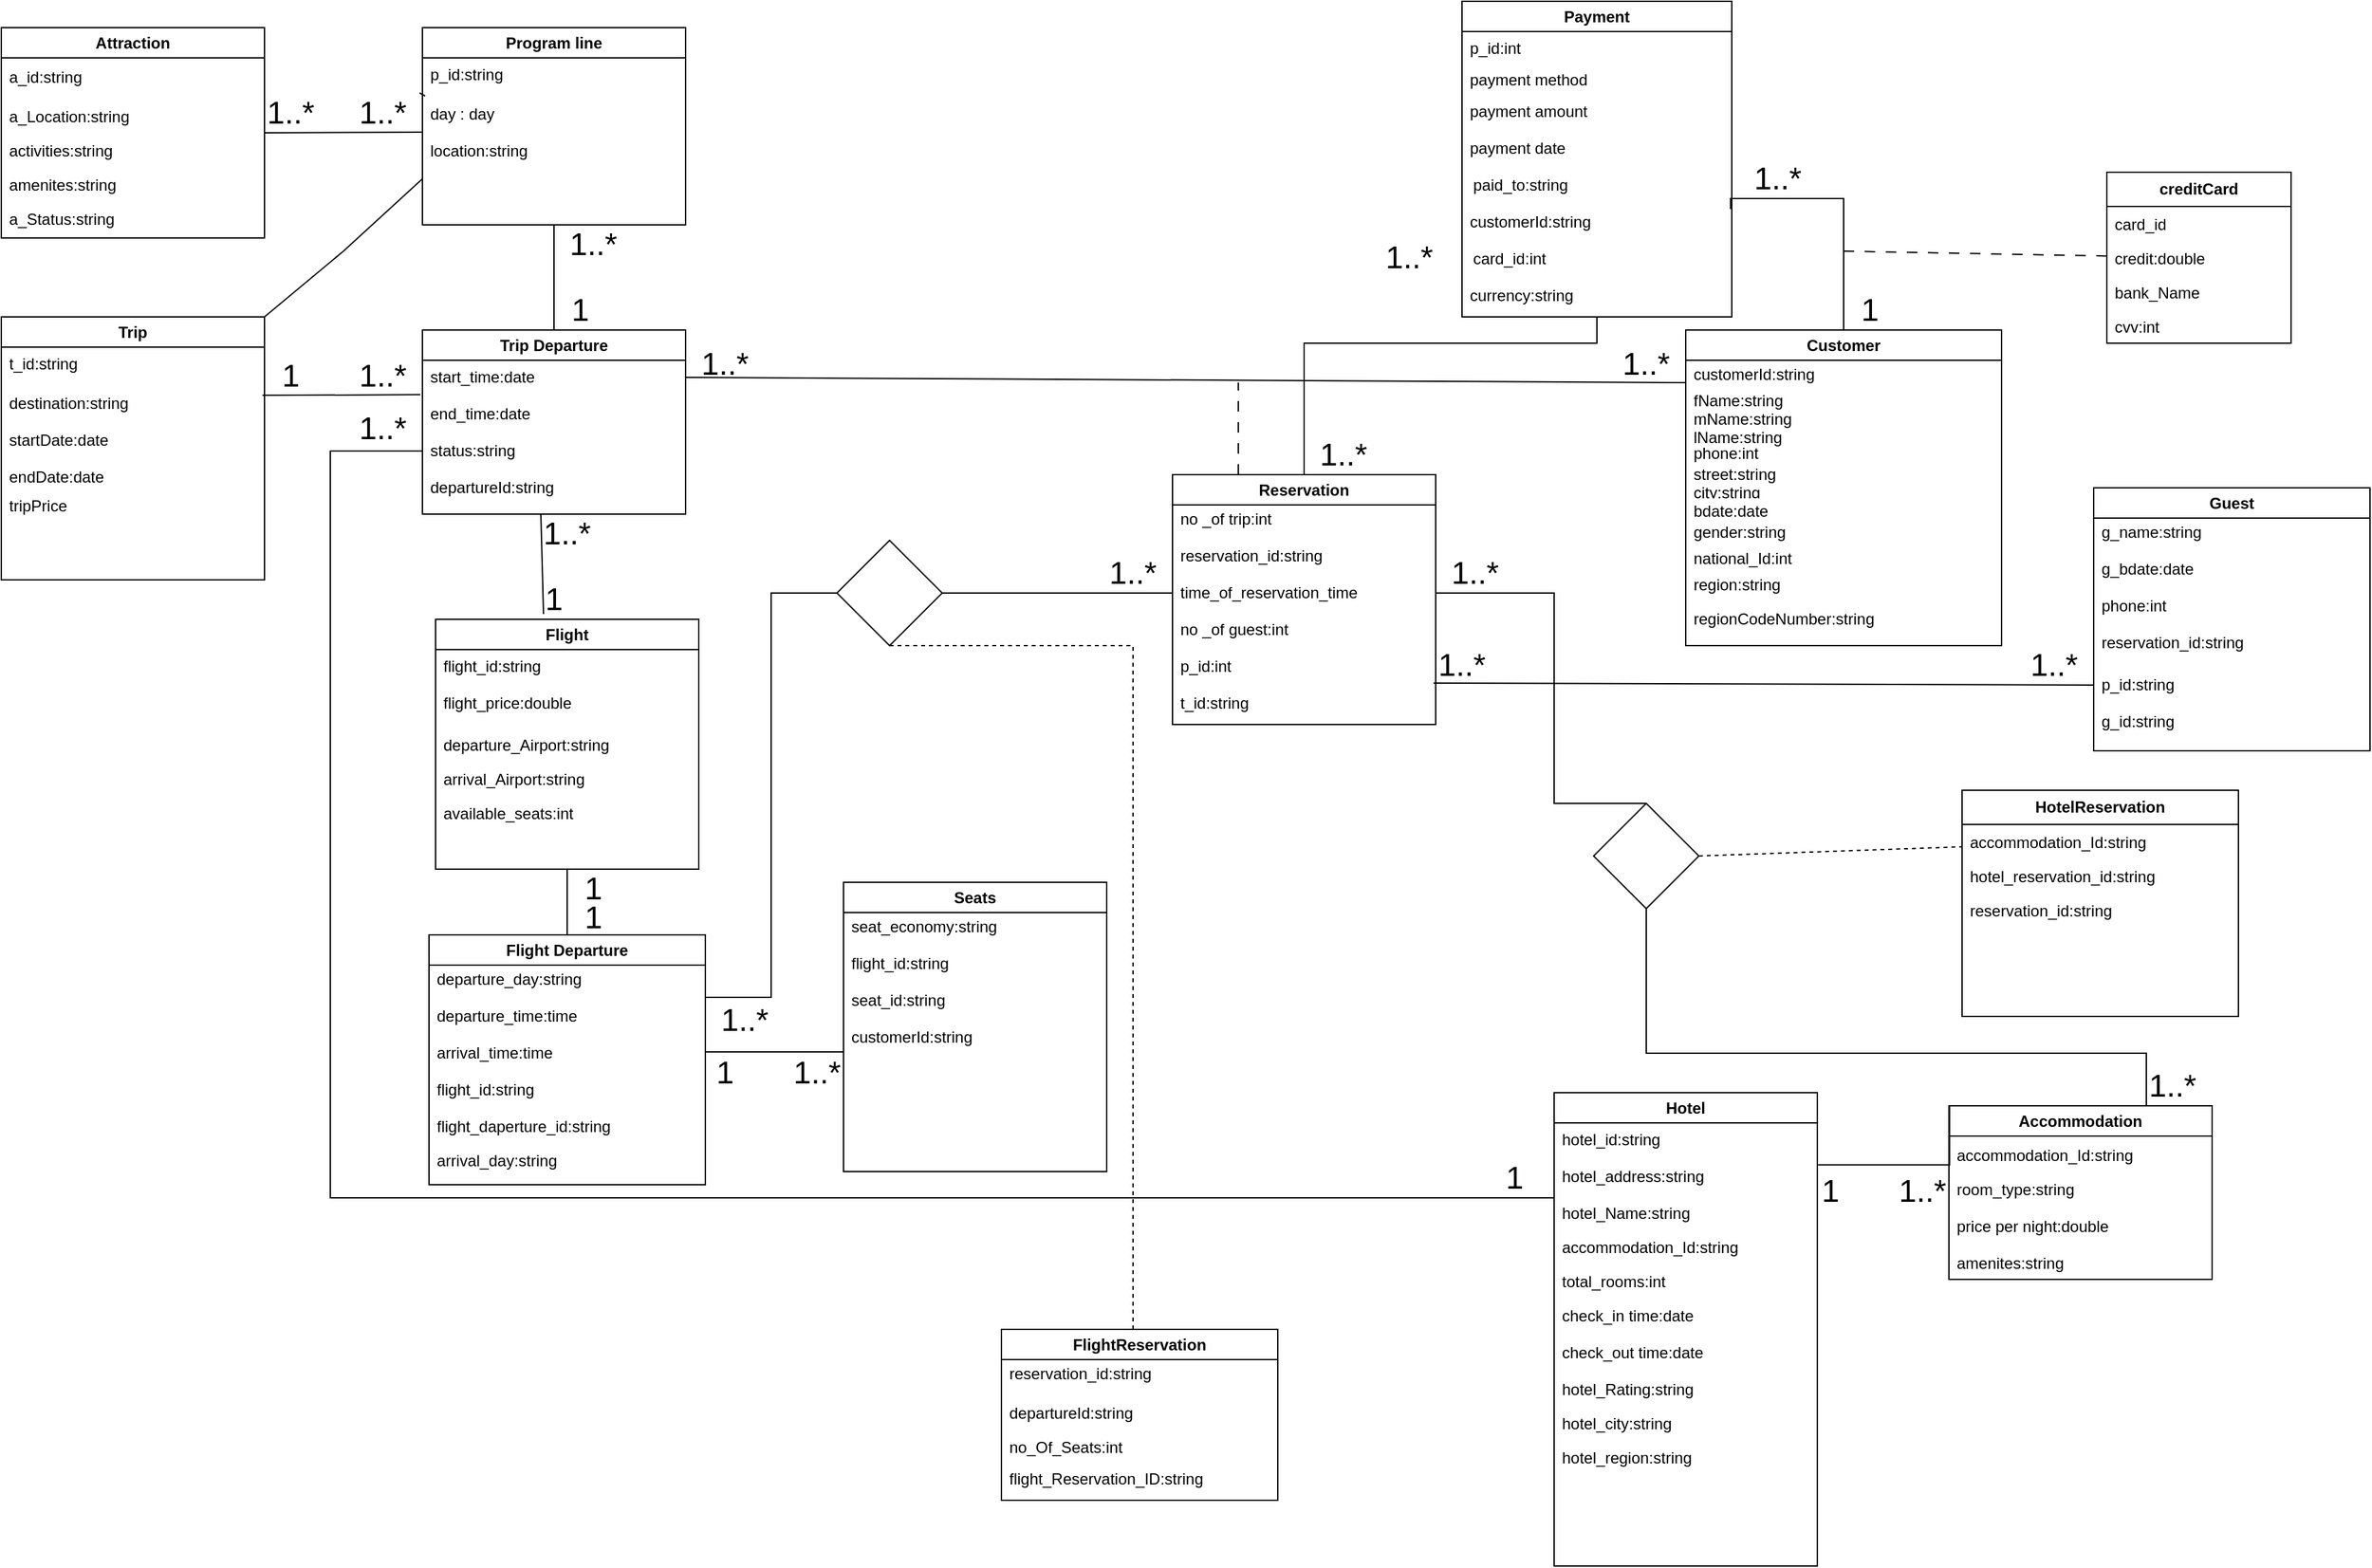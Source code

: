 <mxfile version="24.8.6" pages="2">
  <diagram name="Page-1" id="xpSSESCQW42gkurEcJAx">
    <mxGraphModel dx="1934" dy="1590" grid="1" gridSize="30" guides="1" tooltips="1" connect="1" arrows="1" fold="1" page="1" pageScale="1" pageWidth="850" pageHeight="1100" math="0" shadow="0">
      <root>
        <mxCell id="0" />
        <mxCell id="1" parent="0" />
        <mxCell id="0E97d4MEge5TzQr-1SJ9-1" style="edgeStyle=orthogonalEdgeStyle;rounded=0;orthogonalLoop=1;jettySize=auto;html=1;exitX=1;exitY=0.5;exitDx=0;exitDy=0;entryX=1;entryY=0.5;entryDx=0;entryDy=0;" edge="1" parent="1">
          <mxGeometry relative="1" as="geometry">
            <mxPoint x="190" y="120.0" as="targetPoint" />
            <Array as="points">
              <mxPoint x="560" y="300" />
              <mxPoint x="560" y="120" />
            </Array>
          </mxGeometry>
        </mxCell>
        <mxCell id="0E97d4MEge5TzQr-1SJ9-2" value="Program line" style="swimlane;whiteSpace=wrap;html=1;" vertex="1" parent="1">
          <mxGeometry x="30" y="10" width="200" height="150" as="geometry" />
        </mxCell>
        <mxCell id="0E97d4MEge5TzQr-1SJ9-3" value="p_id:string" style="text;align=left;verticalAlign=top;spacingLeft=4;spacingRight=4;overflow=hidden;rotatable=0;points=[[0,0.5],[1,0.5]];portConstraint=eastwest;" vertex="1" parent="0E97d4MEge5TzQr-1SJ9-2">
          <mxGeometry y="22" width="200" height="28" as="geometry" />
        </mxCell>
        <mxCell id="0E97d4MEge5TzQr-1SJ9-4" value="day : day" style="text;align=left;verticalAlign=top;spacingLeft=4;spacingRight=4;overflow=hidden;rotatable=0;points=[[0,0.5],[1,0.5]];portConstraint=eastwest;" vertex="1" parent="0E97d4MEge5TzQr-1SJ9-2">
          <mxGeometry y="52" width="200" height="28" as="geometry" />
        </mxCell>
        <mxCell id="0E97d4MEge5TzQr-1SJ9-5" value="location:string" style="text;align=left;verticalAlign=top;spacingLeft=4;spacingRight=4;overflow=hidden;rotatable=0;points=[[0,0.5],[1,0.5]];portConstraint=eastwest;" vertex="1" parent="0E97d4MEge5TzQr-1SJ9-2">
          <mxGeometry y="80" width="200" height="70" as="geometry" />
        </mxCell>
        <mxCell id="0E97d4MEge5TzQr-1SJ9-6" value="" style="endArrow=none;html=1;rounded=0;entryX=-0.011;entryY=-0.082;entryDx=0;entryDy=0;entryPerimeter=0;" edge="1" parent="0E97d4MEge5TzQr-1SJ9-2" target="0E97d4MEge5TzQr-1SJ9-4">
          <mxGeometry width="50" height="50" relative="1" as="geometry">
            <mxPoint x="2.074" y="52" as="sourcePoint" />
            <mxPoint y="47" as="targetPoint" />
          </mxGeometry>
        </mxCell>
        <mxCell id="0E97d4MEge5TzQr-1SJ9-8" value="Trip Departure" style="swimlane;whiteSpace=wrap;html=1;" vertex="1" parent="1">
          <mxGeometry x="30" y="240" width="200" height="140" as="geometry" />
        </mxCell>
        <mxCell id="0E97d4MEge5TzQr-1SJ9-9" value="start_time:date" style="text;align=left;verticalAlign=top;spacingLeft=4;spacingRight=4;overflow=hidden;rotatable=0;points=[[0,0.5],[1,0.5]];portConstraint=eastwest;" vertex="1" parent="0E97d4MEge5TzQr-1SJ9-8">
          <mxGeometry y="22" width="200" height="28" as="geometry" />
        </mxCell>
        <mxCell id="0E97d4MEge5TzQr-1SJ9-10" value="status:string" style="text;align=left;verticalAlign=top;spacingLeft=4;spacingRight=4;overflow=hidden;rotatable=0;points=[[0,0.5],[1,0.5]];portConstraint=eastwest;" vertex="1" parent="0E97d4MEge5TzQr-1SJ9-8">
          <mxGeometry y="78" width="200" height="28" as="geometry" />
        </mxCell>
        <mxCell id="0E97d4MEge5TzQr-1SJ9-11" value="end_time:date" style="text;align=left;verticalAlign=top;spacingLeft=4;spacingRight=4;overflow=hidden;rotatable=0;points=[[0,0.5],[1,0.5]];portConstraint=eastwest;" vertex="1" parent="0E97d4MEge5TzQr-1SJ9-8">
          <mxGeometry y="50" width="200" height="28" as="geometry" />
        </mxCell>
        <mxCell id="0E97d4MEge5TzQr-1SJ9-12" value="departureId:string" style="text;strokeColor=none;fillColor=none;align=left;verticalAlign=top;spacingLeft=4;spacingRight=4;overflow=hidden;rotatable=0;points=[[0,0.5],[1,0.5]];portConstraint=eastwest;whiteSpace=wrap;html=1;" vertex="1" parent="0E97d4MEge5TzQr-1SJ9-8">
          <mxGeometry y="106" width="200" height="26" as="geometry" />
        </mxCell>
        <mxCell id="0E97d4MEge5TzQr-1SJ9-13" value="Trip" style="swimlane;whiteSpace=wrap;html=1;" vertex="1" parent="1">
          <mxGeometry x="-290" y="230" width="200" height="200" as="geometry" />
        </mxCell>
        <mxCell id="0E97d4MEge5TzQr-1SJ9-14" value="t_id:string" style="text;align=left;verticalAlign=top;spacingLeft=4;spacingRight=4;overflow=hidden;rotatable=0;points=[[0,0.5],[1,0.5]];portConstraint=eastwest;" vertex="1" parent="0E97d4MEge5TzQr-1SJ9-13">
          <mxGeometry y="22" width="200" height="28" as="geometry" />
        </mxCell>
        <mxCell id="0E97d4MEge5TzQr-1SJ9-15" value="destination:string" style="text;align=left;verticalAlign=top;spacingLeft=4;spacingRight=4;overflow=hidden;rotatable=0;points=[[0,0.5],[1,0.5]];portConstraint=eastwest;" vertex="1" parent="0E97d4MEge5TzQr-1SJ9-13">
          <mxGeometry y="52" width="200" height="28" as="geometry" />
        </mxCell>
        <mxCell id="0E97d4MEge5TzQr-1SJ9-16" value="startDate:date" style="text;align=left;verticalAlign=top;spacingLeft=4;spacingRight=4;overflow=hidden;rotatable=0;points=[[0,0.5],[1,0.5]];portConstraint=eastwest;" vertex="1" parent="0E97d4MEge5TzQr-1SJ9-13">
          <mxGeometry y="80" width="200" height="28" as="geometry" />
        </mxCell>
        <mxCell id="0E97d4MEge5TzQr-1SJ9-17" value="endDate:date" style="text;align=left;verticalAlign=top;spacingLeft=4;spacingRight=4;overflow=hidden;rotatable=0;points=[[0,0.5],[1,0.5]];portConstraint=eastwest;" vertex="1" parent="0E97d4MEge5TzQr-1SJ9-13">
          <mxGeometry y="108" width="200" height="72" as="geometry" />
        </mxCell>
        <mxCell id="IS2T9DVD0veICIM0GRRE-1" value="tripPrice" style="text;align=left;verticalAlign=top;spacingLeft=4;spacingRight=4;overflow=hidden;rotatable=0;points=[[0,0.5],[1,0.5]];portConstraint=eastwest;" vertex="1" parent="0E97d4MEge5TzQr-1SJ9-13">
          <mxGeometry y="130" width="200" height="28" as="geometry" />
        </mxCell>
        <mxCell id="0E97d4MEge5TzQr-1SJ9-20" value="Flight" style="swimlane;whiteSpace=wrap;html=1;" vertex="1" parent="1">
          <mxGeometry x="40" y="460" width="200" height="190" as="geometry" />
        </mxCell>
        <mxCell id="0E97d4MEge5TzQr-1SJ9-21" value="flight_id:string" style="text;align=left;verticalAlign=top;spacingLeft=4;spacingRight=4;overflow=hidden;rotatable=0;points=[[0,0.5],[1,0.5]];portConstraint=eastwest;" vertex="1" parent="0E97d4MEge5TzQr-1SJ9-20">
          <mxGeometry y="22" width="200" height="28" as="geometry" />
        </mxCell>
        <mxCell id="0E97d4MEge5TzQr-1SJ9-22" value="flight_price:double" style="text;align=left;verticalAlign=top;spacingLeft=4;spacingRight=4;overflow=hidden;rotatable=0;points=[[0,0.5],[1,0.5]];portConstraint=eastwest;" vertex="1" parent="0E97d4MEge5TzQr-1SJ9-20">
          <mxGeometry y="50" width="200" height="28" as="geometry" />
        </mxCell>
        <mxCell id="0E97d4MEge5TzQr-1SJ9-23" value="departure_Airport:string" style="text;strokeColor=none;fillColor=none;align=left;verticalAlign=top;spacingLeft=4;spacingRight=4;overflow=hidden;rotatable=0;points=[[0,0.5],[1,0.5]];portConstraint=eastwest;whiteSpace=wrap;html=1;" vertex="1" parent="0E97d4MEge5TzQr-1SJ9-20">
          <mxGeometry y="82" width="200" height="26" as="geometry" />
        </mxCell>
        <mxCell id="0E97d4MEge5TzQr-1SJ9-24" value="arrival_Airport:string" style="text;strokeColor=none;fillColor=none;align=left;verticalAlign=top;spacingLeft=4;spacingRight=4;overflow=hidden;rotatable=0;points=[[0,0.5],[1,0.5]];portConstraint=eastwest;whiteSpace=wrap;html=1;" vertex="1" parent="0E97d4MEge5TzQr-1SJ9-20">
          <mxGeometry y="108" width="200" height="26" as="geometry" />
        </mxCell>
        <mxCell id="0E97d4MEge5TzQr-1SJ9-25" value="available_seats:int" style="text;strokeColor=none;fillColor=none;align=left;verticalAlign=top;spacingLeft=4;spacingRight=4;overflow=hidden;rotatable=0;points=[[0,0.5],[1,0.5]];portConstraint=eastwest;whiteSpace=wrap;html=1;" vertex="1" parent="0E97d4MEge5TzQr-1SJ9-20">
          <mxGeometry y="134" width="200" height="26" as="geometry" />
        </mxCell>
        <mxCell id="0E97d4MEge5TzQr-1SJ9-26" value="Flight Departure" style="swimlane;whiteSpace=wrap;html=1;" vertex="1" parent="1">
          <mxGeometry x="35" y="700" width="210" height="190" as="geometry" />
        </mxCell>
        <mxCell id="0E97d4MEge5TzQr-1SJ9-27" value="departure_day:string" style="text;align=left;verticalAlign=top;spacingLeft=4;spacingRight=4;overflow=hidden;rotatable=0;points=[[0,0.5],[1,0.5]];portConstraint=eastwest;" vertex="1" parent="0E97d4MEge5TzQr-1SJ9-26">
          <mxGeometry y="20" width="200" height="28" as="geometry" />
        </mxCell>
        <mxCell id="0E97d4MEge5TzQr-1SJ9-28" value="arrival_time:time" style="text;align=left;verticalAlign=top;spacingLeft=4;spacingRight=4;overflow=hidden;rotatable=0;points=[[0,0.5],[1,0.5]];portConstraint=eastwest;" vertex="1" parent="0E97d4MEge5TzQr-1SJ9-26">
          <mxGeometry y="76" width="200" height="28" as="geometry" />
        </mxCell>
        <mxCell id="0E97d4MEge5TzQr-1SJ9-29" value="departure_time:time" style="text;align=left;verticalAlign=top;spacingLeft=4;spacingRight=4;overflow=hidden;rotatable=0;points=[[0,0.5],[1,0.5]];portConstraint=eastwest;" vertex="1" parent="0E97d4MEge5TzQr-1SJ9-26">
          <mxGeometry y="48" width="200" height="28" as="geometry" />
        </mxCell>
        <mxCell id="0E97d4MEge5TzQr-1SJ9-30" value="flight_id:string" style="text;align=left;verticalAlign=top;spacingLeft=4;spacingRight=4;overflow=hidden;rotatable=0;points=[[0,0.5],[1,0.5]];portConstraint=eastwest;" vertex="1" parent="0E97d4MEge5TzQr-1SJ9-26">
          <mxGeometry y="104" width="210" height="28" as="geometry" />
        </mxCell>
        <mxCell id="0E97d4MEge5TzQr-1SJ9-31" value="flight_daperture_id:string" style="text;strokeColor=none;fillColor=none;align=left;verticalAlign=top;spacingLeft=4;spacingRight=4;overflow=hidden;rotatable=0;points=[[0,0.5],[1,0.5]];portConstraint=eastwest;whiteSpace=wrap;html=1;" vertex="1" parent="0E97d4MEge5TzQr-1SJ9-26">
          <mxGeometry y="132" width="210" height="26" as="geometry" />
        </mxCell>
        <mxCell id="0E97d4MEge5TzQr-1SJ9-32" value="arrival_day:string" style="text;align=left;verticalAlign=top;spacingLeft=4;spacingRight=4;overflow=hidden;rotatable=0;points=[[0,0.5],[1,0.5]];portConstraint=eastwest;" vertex="1" parent="0E97d4MEge5TzQr-1SJ9-26">
          <mxGeometry y="158" width="210" height="28" as="geometry" />
        </mxCell>
        <mxCell id="0E97d4MEge5TzQr-1SJ9-33" value="Reservation" style="swimlane;whiteSpace=wrap;html=1;" vertex="1" parent="1">
          <mxGeometry x="600" y="350" width="200" height="190" as="geometry" />
        </mxCell>
        <mxCell id="0E97d4MEge5TzQr-1SJ9-34" value="no _of trip:int" style="text;align=left;verticalAlign=top;spacingLeft=4;spacingRight=4;overflow=hidden;rotatable=0;points=[[0,0.5],[1,0.5]];portConstraint=eastwest;" vertex="1" parent="0E97d4MEge5TzQr-1SJ9-33">
          <mxGeometry y="20" width="200" height="28" as="geometry" />
        </mxCell>
        <mxCell id="0E97d4MEge5TzQr-1SJ9-35" value="reservation_id:string" style="text;align=left;verticalAlign=top;spacingLeft=4;spacingRight=4;overflow=hidden;rotatable=0;points=[[0,0.5],[1,0.5]];portConstraint=eastwest;" vertex="1" parent="0E97d4MEge5TzQr-1SJ9-33">
          <mxGeometry y="48" width="200" height="32" as="geometry" />
        </mxCell>
        <mxCell id="0E97d4MEge5TzQr-1SJ9-36" value="time_of_reservation_time" style="text;align=left;verticalAlign=top;spacingLeft=4;spacingRight=4;overflow=hidden;rotatable=0;points=[[0,0.5],[1,0.5]];portConstraint=eastwest;" vertex="1" parent="0E97d4MEge5TzQr-1SJ9-33">
          <mxGeometry y="76" width="200" height="28" as="geometry" />
        </mxCell>
        <mxCell id="0E97d4MEge5TzQr-1SJ9-37" value="no _of guest:int" style="text;align=left;verticalAlign=top;spacingLeft=4;spacingRight=4;overflow=hidden;rotatable=0;points=[[0,0.5],[1,0.5]];portConstraint=eastwest;" vertex="1" parent="0E97d4MEge5TzQr-1SJ9-33">
          <mxGeometry y="104" width="200" height="28" as="geometry" />
        </mxCell>
        <mxCell id="0E97d4MEge5TzQr-1SJ9-38" value="t_id:string" style="text;align=left;verticalAlign=top;spacingLeft=4;spacingRight=4;overflow=hidden;rotatable=0;points=[[0,0.5],[1,0.5]];portConstraint=eastwest;" vertex="1" parent="0E97d4MEge5TzQr-1SJ9-33">
          <mxGeometry y="160" width="200" height="28" as="geometry" />
        </mxCell>
        <mxCell id="0E97d4MEge5TzQr-1SJ9-39" value="p_id:int" style="text;align=left;verticalAlign=top;spacingLeft=4;spacingRight=4;overflow=hidden;rotatable=0;points=[[0,0.5],[1,0.5]];portConstraint=eastwest;" vertex="1" parent="0E97d4MEge5TzQr-1SJ9-33">
          <mxGeometry y="132" width="200" height="28" as="geometry" />
        </mxCell>
        <mxCell id="0E97d4MEge5TzQr-1SJ9-40" value="Customer" style="swimlane;whiteSpace=wrap;html=1;" vertex="1" parent="1">
          <mxGeometry x="990" y="240" width="240" height="240" as="geometry" />
        </mxCell>
        <mxCell id="0E97d4MEge5TzQr-1SJ9-41" value="customerId:string" style="text;align=left;verticalAlign=top;spacingLeft=4;spacingRight=4;overflow=hidden;rotatable=0;points=[[0,0.5],[1,0.5]];portConstraint=eastwest;" vertex="1" parent="0E97d4MEge5TzQr-1SJ9-40">
          <mxGeometry y="20" width="200" height="28" as="geometry" />
        </mxCell>
        <mxCell id="0E97d4MEge5TzQr-1SJ9-42" value="fName:string&#xa;mName:string&#xa;lName:string&#xa;" style="text;align=left;verticalAlign=top;spacingLeft=4;spacingRight=4;overflow=hidden;rotatable=0;points=[[0,0.5],[1,0.5]];portConstraint=eastwest;" vertex="1" parent="0E97d4MEge5TzQr-1SJ9-40">
          <mxGeometry y="40" width="200" height="50" as="geometry" />
        </mxCell>
        <mxCell id="0E97d4MEge5TzQr-1SJ9-43" value="bdate:date" style="text;align=left;verticalAlign=top;spacingLeft=4;spacingRight=4;overflow=hidden;rotatable=0;points=[[0,0.5],[1,0.5]];portConstraint=eastwest;" vertex="1" parent="0E97d4MEge5TzQr-1SJ9-40">
          <mxGeometry y="124" width="200" height="28" as="geometry" />
        </mxCell>
        <mxCell id="0E97d4MEge5TzQr-1SJ9-44" value="phone:int" style="text;align=left;verticalAlign=top;spacingLeft=4;spacingRight=4;overflow=hidden;rotatable=0;points=[[0,0.5],[1,0.5]];portConstraint=eastwest;" vertex="1" parent="0E97d4MEge5TzQr-1SJ9-40">
          <mxGeometry y="80" width="200" height="28" as="geometry" />
        </mxCell>
        <mxCell id="0E97d4MEge5TzQr-1SJ9-45" value="street:string&#xa;city:string&#xa;country:string" style="text;align=left;verticalAlign=top;spacingLeft=4;spacingRight=4;overflow=hidden;rotatable=0;points=[[0,0.5],[1,0.5]];portConstraint=eastwest;" vertex="1" parent="0E97d4MEge5TzQr-1SJ9-40">
          <mxGeometry y="96" width="200" height="28" as="geometry" />
        </mxCell>
        <mxCell id="0E97d4MEge5TzQr-1SJ9-46" value="gender:string" style="text;align=left;verticalAlign=top;spacingLeft=4;spacingRight=4;overflow=hidden;rotatable=0;points=[[0,0.5],[1,0.5]];portConstraint=eastwest;" vertex="1" parent="0E97d4MEge5TzQr-1SJ9-40">
          <mxGeometry y="140" width="200" height="28" as="geometry" />
        </mxCell>
        <mxCell id="0E97d4MEge5TzQr-1SJ9-47" value="national_Id:int" style="text;strokeColor=none;fillColor=none;align=left;verticalAlign=top;spacingLeft=4;spacingRight=4;overflow=hidden;rotatable=0;points=[[0,0.5],[1,0.5]];portConstraint=eastwest;whiteSpace=wrap;html=1;" vertex="1" parent="0E97d4MEge5TzQr-1SJ9-40">
          <mxGeometry y="160" width="200" height="26" as="geometry" />
        </mxCell>
        <mxCell id="0E97d4MEge5TzQr-1SJ9-48" value="region:string" style="text;strokeColor=none;fillColor=none;align=left;verticalAlign=top;spacingLeft=4;spacingRight=4;overflow=hidden;rotatable=0;points=[[0,0.5],[1,0.5]];portConstraint=eastwest;whiteSpace=wrap;html=1;" vertex="1" parent="0E97d4MEge5TzQr-1SJ9-40">
          <mxGeometry y="180" width="240" height="26" as="geometry" />
        </mxCell>
        <mxCell id="0E97d4MEge5TzQr-1SJ9-49" value="regionCodeNumber:string" style="text;strokeColor=none;fillColor=none;align=left;verticalAlign=top;spacingLeft=4;spacingRight=4;overflow=hidden;rotatable=0;points=[[0,0.5],[1,0.5]];portConstraint=eastwest;whiteSpace=wrap;html=1;" vertex="1" parent="0E97d4MEge5TzQr-1SJ9-40">
          <mxGeometry y="206" width="240" height="26" as="geometry" />
        </mxCell>
        <mxCell id="0E97d4MEge5TzQr-1SJ9-50" value="Payment" style="swimlane;whiteSpace=wrap;html=1;" vertex="1" parent="1">
          <mxGeometry x="820" y="-10" width="205" height="240" as="geometry" />
        </mxCell>
        <mxCell id="0E97d4MEge5TzQr-1SJ9-51" value="p_id:int" style="text;align=left;verticalAlign=top;spacingLeft=4;spacingRight=4;overflow=hidden;rotatable=0;points=[[0,0.5],[1,0.5]];portConstraint=eastwest;" vertex="1" parent="0E97d4MEge5TzQr-1SJ9-50">
          <mxGeometry y="22" width="200" height="28" as="geometry" />
        </mxCell>
        <mxCell id="0E97d4MEge5TzQr-1SJ9-52" value="payment method" style="text;align=left;verticalAlign=top;spacingLeft=4;spacingRight=4;overflow=hidden;rotatable=0;points=[[0,0.5],[1,0.5]];portConstraint=eastwest;" vertex="1" parent="0E97d4MEge5TzQr-1SJ9-50">
          <mxGeometry y="46" width="200" height="28" as="geometry" />
        </mxCell>
        <mxCell id="0E97d4MEge5TzQr-1SJ9-53" value="payment amount" style="text;align=left;verticalAlign=top;spacingLeft=4;spacingRight=4;overflow=hidden;rotatable=0;points=[[0,0.5],[1,0.5]];portConstraint=eastwest;" vertex="1" parent="0E97d4MEge5TzQr-1SJ9-50">
          <mxGeometry y="70" width="200" height="28" as="geometry" />
        </mxCell>
        <mxCell id="0E97d4MEge5TzQr-1SJ9-54" value="payment date" style="text;align=left;verticalAlign=top;spacingLeft=4;spacingRight=4;overflow=hidden;rotatable=0;points=[[0,0.5],[1,0.5]];portConstraint=eastwest;" vertex="1" parent="0E97d4MEge5TzQr-1SJ9-50">
          <mxGeometry y="98" width="200" height="28" as="geometry" />
        </mxCell>
        <mxCell id="0E97d4MEge5TzQr-1SJ9-55" value="paid_to:string" style="text;align=left;verticalAlign=top;spacingLeft=4;spacingRight=4;overflow=hidden;rotatable=0;points=[[0,0.5],[1,0.5]];portConstraint=eastwest;" vertex="1" parent="0E97d4MEge5TzQr-1SJ9-50">
          <mxGeometry x="2.5" y="126" width="200" height="28" as="geometry" />
        </mxCell>
        <mxCell id="0E97d4MEge5TzQr-1SJ9-56" value="customerId:string" style="text;align=left;verticalAlign=top;spacingLeft=4;spacingRight=4;overflow=hidden;rotatable=0;points=[[0,0.5],[1,0.5]];portConstraint=eastwest;" vertex="1" parent="0E97d4MEge5TzQr-1SJ9-50">
          <mxGeometry y="154" width="200" height="28" as="geometry" />
        </mxCell>
        <mxCell id="0E97d4MEge5TzQr-1SJ9-57" value="card_id:int" style="text;align=left;verticalAlign=top;spacingLeft=4;spacingRight=4;overflow=hidden;rotatable=0;points=[[0,0.5],[1,0.5]];portConstraint=eastwest;" vertex="1" parent="0E97d4MEge5TzQr-1SJ9-50">
          <mxGeometry x="2.5" y="182" width="200" height="28" as="geometry" />
        </mxCell>
        <mxCell id="0E97d4MEge5TzQr-1SJ9-58" value="currency:string" style="text;strokeColor=none;fillColor=none;align=left;verticalAlign=top;spacingLeft=4;spacingRight=4;overflow=hidden;rotatable=0;points=[[0,0.5],[1,0.5]];portConstraint=eastwest;whiteSpace=wrap;html=1;" vertex="1" parent="0E97d4MEge5TzQr-1SJ9-50">
          <mxGeometry y="210" width="200" height="26" as="geometry" />
        </mxCell>
        <mxCell id="0E97d4MEge5TzQr-1SJ9-59" value="Guest" style="swimlane;whiteSpace=wrap;html=1;" vertex="1" parent="1">
          <mxGeometry x="1300" y="360" width="210" height="200" as="geometry" />
        </mxCell>
        <mxCell id="0E97d4MEge5TzQr-1SJ9-60" value="g_name:string" style="text;align=left;verticalAlign=top;spacingLeft=4;spacingRight=4;overflow=hidden;rotatable=0;points=[[0,0.5],[1,0.5]];portConstraint=eastwest;" vertex="1" parent="0E97d4MEge5TzQr-1SJ9-59">
          <mxGeometry y="20" width="200" height="28" as="geometry" />
        </mxCell>
        <mxCell id="0E97d4MEge5TzQr-1SJ9-61" value="g_bdate:date" style="text;align=left;verticalAlign=top;spacingLeft=4;spacingRight=4;overflow=hidden;rotatable=0;points=[[0,0.5],[1,0.5]];portConstraint=eastwest;" vertex="1" parent="0E97d4MEge5TzQr-1SJ9-59">
          <mxGeometry y="48" width="200" height="28" as="geometry" />
        </mxCell>
        <mxCell id="0E97d4MEge5TzQr-1SJ9-62" value="phone:int" style="text;align=left;verticalAlign=top;spacingLeft=4;spacingRight=4;overflow=hidden;rotatable=0;points=[[0,0.5],[1,0.5]];portConstraint=eastwest;" vertex="1" parent="0E97d4MEge5TzQr-1SJ9-59">
          <mxGeometry y="76" width="200" height="28" as="geometry" />
        </mxCell>
        <mxCell id="0E97d4MEge5TzQr-1SJ9-63" value="reservation_id:string" style="text;align=left;verticalAlign=top;spacingLeft=4;spacingRight=4;overflow=hidden;rotatable=0;points=[[0,0.5],[1,0.5]];portConstraint=eastwest;" vertex="1" parent="0E97d4MEge5TzQr-1SJ9-59">
          <mxGeometry y="104" width="210" height="32" as="geometry" />
        </mxCell>
        <mxCell id="0E97d4MEge5TzQr-1SJ9-64" value="p_id:string" style="text;align=left;verticalAlign=top;spacingLeft=4;spacingRight=4;overflow=hidden;rotatable=0;points=[[0,0.5],[1,0.5]];portConstraint=eastwest;" vertex="1" parent="0E97d4MEge5TzQr-1SJ9-59">
          <mxGeometry y="136" width="210" height="28" as="geometry" />
        </mxCell>
        <mxCell id="0E97d4MEge5TzQr-1SJ9-65" value="g_id:string" style="text;strokeColor=none;fillColor=none;align=left;verticalAlign=top;spacingLeft=4;spacingRight=4;overflow=hidden;rotatable=0;points=[[0,0.5],[1,0.5]];portConstraint=eastwest;whiteSpace=wrap;html=1;" vertex="1" parent="0E97d4MEge5TzQr-1SJ9-59">
          <mxGeometry y="164" width="210" height="26" as="geometry" />
        </mxCell>
        <mxCell id="0E97d4MEge5TzQr-1SJ9-66" value="Hotel" style="swimlane;whiteSpace=wrap;html=1;" vertex="1" parent="1">
          <mxGeometry x="890" y="820" width="200" height="360" as="geometry" />
        </mxCell>
        <mxCell id="0E97d4MEge5TzQr-1SJ9-67" value="hotel_id:string" style="text;align=left;verticalAlign=top;spacingLeft=4;spacingRight=4;overflow=hidden;rotatable=0;points=[[0,0.5],[1,0.5]];portConstraint=eastwest;" vertex="1" parent="0E97d4MEge5TzQr-1SJ9-66">
          <mxGeometry y="22" width="200" height="28" as="geometry" />
        </mxCell>
        <mxCell id="0E97d4MEge5TzQr-1SJ9-68" value="hotel_Name:string" style="text;strokeColor=none;fillColor=none;align=left;verticalAlign=top;spacingLeft=4;spacingRight=4;overflow=hidden;rotatable=0;points=[[0,0.5],[1,0.5]];portConstraint=eastwest;whiteSpace=wrap;html=1;" vertex="1" parent="0E97d4MEge5TzQr-1SJ9-66">
          <mxGeometry y="78" width="200" height="26" as="geometry" />
        </mxCell>
        <mxCell id="0E97d4MEge5TzQr-1SJ9-69" value="accommodation_Id:string" style="text;strokeColor=none;fillColor=none;align=left;verticalAlign=top;spacingLeft=4;spacingRight=4;overflow=hidden;rotatable=0;points=[[0,0.5],[1,0.5]];portConstraint=eastwest;whiteSpace=wrap;html=1;" vertex="1" parent="0E97d4MEge5TzQr-1SJ9-66">
          <mxGeometry y="104" width="200" height="26" as="geometry" />
        </mxCell>
        <mxCell id="0E97d4MEge5TzQr-1SJ9-70" value="total_rooms:int" style="text;strokeColor=none;fillColor=none;align=left;verticalAlign=top;spacingLeft=4;spacingRight=4;overflow=hidden;rotatable=0;points=[[0,0.5],[1,0.5]];portConstraint=eastwest;whiteSpace=wrap;html=1;" vertex="1" parent="0E97d4MEge5TzQr-1SJ9-66">
          <mxGeometry y="130" width="200" height="26" as="geometry" />
        </mxCell>
        <mxCell id="0E97d4MEge5TzQr-1SJ9-71" value="check_in time:date" style="text;align=left;verticalAlign=top;spacingLeft=4;spacingRight=4;overflow=hidden;rotatable=0;points=[[0,0.5],[1,0.5]];portConstraint=eastwest;" vertex="1" parent="0E97d4MEge5TzQr-1SJ9-66">
          <mxGeometry y="156" width="200" height="28" as="geometry" />
        </mxCell>
        <mxCell id="0E97d4MEge5TzQr-1SJ9-72" value="check_out time:date" style="text;align=left;verticalAlign=top;spacingLeft=4;spacingRight=4;overflow=hidden;rotatable=0;points=[[0,0.5],[1,0.5]];portConstraint=eastwest;" vertex="1" parent="0E97d4MEge5TzQr-1SJ9-66">
          <mxGeometry y="184" width="200" height="28" as="geometry" />
        </mxCell>
        <mxCell id="0E97d4MEge5TzQr-1SJ9-73" value="hotel_Rating:string" style="text;strokeColor=none;fillColor=none;align=left;verticalAlign=top;spacingLeft=4;spacingRight=4;overflow=hidden;rotatable=0;points=[[0,0.5],[1,0.5]];portConstraint=eastwest;whiteSpace=wrap;html=1;" vertex="1" parent="0E97d4MEge5TzQr-1SJ9-66">
          <mxGeometry y="212" width="200" height="26" as="geometry" />
        </mxCell>
        <mxCell id="0E97d4MEge5TzQr-1SJ9-74" value="hotel_city:string" style="text;strokeColor=none;fillColor=none;align=left;verticalAlign=top;spacingLeft=4;spacingRight=4;overflow=hidden;rotatable=0;points=[[0,0.5],[1,0.5]];portConstraint=eastwest;whiteSpace=wrap;html=1;" vertex="1" parent="0E97d4MEge5TzQr-1SJ9-66">
          <mxGeometry y="238" width="200" height="26" as="geometry" />
        </mxCell>
        <mxCell id="0E97d4MEge5TzQr-1SJ9-75" value="hotel_region:string" style="text;strokeColor=none;fillColor=none;align=left;verticalAlign=top;spacingLeft=4;spacingRight=4;overflow=hidden;rotatable=0;points=[[0,0.5],[1,0.5]];portConstraint=eastwest;whiteSpace=wrap;html=1;" vertex="1" parent="0E97d4MEge5TzQr-1SJ9-66">
          <mxGeometry y="264" width="200" height="26" as="geometry" />
        </mxCell>
        <mxCell id="0E97d4MEge5TzQr-1SJ9-76" value="hotel_address:string" style="text;strokeColor=none;fillColor=none;align=left;verticalAlign=top;spacingLeft=4;spacingRight=4;overflow=hidden;rotatable=0;points=[[0,0.5],[1,0.5]];portConstraint=eastwest;whiteSpace=wrap;html=1;" vertex="1" parent="0E97d4MEge5TzQr-1SJ9-66">
          <mxGeometry y="50" width="200" height="26" as="geometry" />
        </mxCell>
        <mxCell id="0E97d4MEge5TzQr-1SJ9-77" value="" style="endArrow=none;html=1;rounded=0;exitX=0.367;exitY=0.867;exitDx=0;exitDy=0;exitPerimeter=0;" edge="1" parent="1" source="0E97d4MEge5TzQr-1SJ9-111">
          <mxGeometry width="50" height="50" relative="1" as="geometry">
            <mxPoint x="120" y="550" as="sourcePoint" />
            <mxPoint x="120" y="380" as="targetPoint" />
          </mxGeometry>
        </mxCell>
        <mxCell id="0E97d4MEge5TzQr-1SJ9-78" value="" style="endArrow=none;html=1;rounded=0;exitX=0.5;exitY=0;exitDx=0;exitDy=0;entryX=0.5;entryY=1;entryDx=0;entryDy=0;" edge="1" parent="1" source="0E97d4MEge5TzQr-1SJ9-26" target="0E97d4MEge5TzQr-1SJ9-20">
          <mxGeometry width="50" height="50" relative="1" as="geometry">
            <mxPoint x="70" y="700" as="sourcePoint" />
            <mxPoint x="120" y="650" as="targetPoint" />
          </mxGeometry>
        </mxCell>
        <mxCell id="0E97d4MEge5TzQr-1SJ9-79" value="" style="endArrow=none;html=1;rounded=0;exitX=0.992;exitY=0.274;exitDx=0;exitDy=0;exitPerimeter=0;entryX=-0.008;entryY=-0.03;entryDx=0;entryDy=0;entryPerimeter=0;" edge="1" parent="1" source="0E97d4MEge5TzQr-1SJ9-15" target="0E97d4MEge5TzQr-1SJ9-11">
          <mxGeometry width="50" height="50" relative="1" as="geometry">
            <mxPoint x="-10" y="450" as="sourcePoint" />
            <mxPoint x="40" y="400" as="targetPoint" />
          </mxGeometry>
        </mxCell>
        <mxCell id="0E97d4MEge5TzQr-1SJ9-80" value="" style="endArrow=none;html=1;rounded=0;exitX=1;exitY=1;exitDx=0;exitDy=0;edgeStyle=elbowEdgeStyle;entryX=0;entryY=0.5;entryDx=0;entryDy=0;" edge="1" parent="1" source="0E97d4MEge5TzQr-1SJ9-109" target="0E97d4MEge5TzQr-1SJ9-10">
          <mxGeometry width="50" height="50" relative="1" as="geometry">
            <mxPoint x="860" y="900" as="sourcePoint" />
            <mxPoint y="350" as="targetPoint" />
            <Array as="points">
              <mxPoint x="-40" y="620" />
            </Array>
          </mxGeometry>
        </mxCell>
        <mxCell id="0E97d4MEge5TzQr-1SJ9-81" value="" style="endArrow=none;html=1;rounded=0;exitX=1;exitY=0.5;exitDx=0;exitDy=0;" edge="1" parent="1" source="0E97d4MEge5TzQr-1SJ9-9">
          <mxGeometry width="50" height="50" relative="1" as="geometry">
            <mxPoint x="1160" y="330" as="sourcePoint" />
            <mxPoint x="990" y="280" as="targetPoint" />
          </mxGeometry>
        </mxCell>
        <mxCell id="0E97d4MEge5TzQr-1SJ9-82" value="" style="endArrow=none;dashed=1;html=1;rounded=0;dashPattern=8 8;exitX=0.25;exitY=0;exitDx=0;exitDy=0;" edge="1" parent="1" source="0E97d4MEge5TzQr-1SJ9-33">
          <mxGeometry width="50" height="50" relative="1" as="geometry">
            <mxPoint x="680" y="340" as="sourcePoint" />
            <mxPoint x="650" y="280" as="targetPoint" />
          </mxGeometry>
        </mxCell>
        <mxCell id="0E97d4MEge5TzQr-1SJ9-83" value="" style="endArrow=none;html=1;rounded=0;exitX=0.992;exitY=0.946;exitDx=0;exitDy=0;entryX=1;entryY=1;entryDx=0;entryDy=0;exitPerimeter=0;" edge="1" parent="1" target="0E97d4MEge5TzQr-1SJ9-145">
          <mxGeometry width="50" height="50" relative="1" as="geometry">
            <mxPoint x="798.4" y="508.488" as="sourcePoint" />
            <mxPoint x="1000" y="440" as="targetPoint" />
          </mxGeometry>
        </mxCell>
        <mxCell id="0E97d4MEge5TzQr-1SJ9-84" value="" style="endArrow=none;html=1;rounded=0;entryX=0.5;entryY=1;entryDx=0;entryDy=0;exitX=0.5;exitY=0;exitDx=0;exitDy=0;" edge="1" parent="1" source="0E97d4MEge5TzQr-1SJ9-8" target="0E97d4MEge5TzQr-1SJ9-2">
          <mxGeometry width="50" height="50" relative="1" as="geometry">
            <mxPoint x="140" y="220" as="sourcePoint" />
            <mxPoint x="120" y="160" as="targetPoint" />
          </mxGeometry>
        </mxCell>
        <mxCell id="0E97d4MEge5TzQr-1SJ9-85" value="Accommodation" style="swimlane;whiteSpace=wrap;html=1;" vertex="1" parent="1">
          <mxGeometry x="1190" y="830" width="200" height="132" as="geometry" />
        </mxCell>
        <mxCell id="0E97d4MEge5TzQr-1SJ9-86" value="accommodation_Id:string" style="text;strokeColor=none;fillColor=none;align=left;verticalAlign=top;spacingLeft=4;spacingRight=4;overflow=hidden;rotatable=0;points=[[0,0.5],[1,0.5]];portConstraint=eastwest;whiteSpace=wrap;html=1;" vertex="1" parent="0E97d4MEge5TzQr-1SJ9-85">
          <mxGeometry y="24" width="200" height="26" as="geometry" />
        </mxCell>
        <mxCell id="0E97d4MEge5TzQr-1SJ9-87" value="room_type:string" style="text;align=left;verticalAlign=top;spacingLeft=4;spacingRight=4;overflow=hidden;rotatable=0;points=[[0,0.5],[1,0.5]];portConstraint=eastwest;" vertex="1" parent="0E97d4MEge5TzQr-1SJ9-85">
          <mxGeometry y="50" width="200" height="28" as="geometry" />
        </mxCell>
        <mxCell id="0E97d4MEge5TzQr-1SJ9-88" value="price per night:double" style="text;align=left;verticalAlign=top;spacingLeft=4;spacingRight=4;overflow=hidden;rotatable=0;points=[[0,0.5],[1,0.5]];portConstraint=eastwest;" vertex="1" parent="0E97d4MEge5TzQr-1SJ9-85">
          <mxGeometry y="78" width="200" height="28" as="geometry" />
        </mxCell>
        <mxCell id="0E97d4MEge5TzQr-1SJ9-89" value="amenites:string" style="text;strokeColor=none;fillColor=none;align=left;verticalAlign=top;spacingLeft=4;spacingRight=4;overflow=hidden;rotatable=0;points=[[0,0.5],[1,0.5]];portConstraint=eastwest;whiteSpace=wrap;html=1;" vertex="1" parent="0E97d4MEge5TzQr-1SJ9-85">
          <mxGeometry y="106" width="200" height="26" as="geometry" />
        </mxCell>
        <mxCell id="0E97d4MEge5TzQr-1SJ9-90" value="" style="endArrow=none;html=1;rounded=0;exitX=0.5;exitY=0;exitDx=0;exitDy=0;edgeStyle=elbowEdgeStyle;entryX=1.003;entryY=0.175;entryDx=0;entryDy=0;entryPerimeter=0;" edge="1" parent="1" source="0E97d4MEge5TzQr-1SJ9-85">
          <mxGeometry width="50" height="50" relative="1" as="geometry">
            <mxPoint x="950" y="940" as="sourcePoint" />
            <mxPoint x="1090.6" y="874.9" as="targetPoint" />
          </mxGeometry>
        </mxCell>
        <mxCell id="0E97d4MEge5TzQr-1SJ9-91" value="Attraction" style="swimlane;whiteSpace=wrap;html=1;" vertex="1" parent="1">
          <mxGeometry x="-290" y="10" width="200" height="160" as="geometry" />
        </mxCell>
        <mxCell id="0E97d4MEge5TzQr-1SJ9-92" value="a_id:string" style="text;align=left;verticalAlign=top;spacingLeft=4;spacingRight=4;overflow=hidden;rotatable=0;points=[[0,0.5],[1,0.5]];portConstraint=eastwest;" vertex="1" parent="0E97d4MEge5TzQr-1SJ9-91">
          <mxGeometry y="24" width="200" height="28" as="geometry" />
        </mxCell>
        <mxCell id="0E97d4MEge5TzQr-1SJ9-93" value="a_Location:string" style="text;strokeColor=none;fillColor=none;align=left;verticalAlign=top;spacingLeft=4;spacingRight=4;overflow=hidden;rotatable=0;points=[[0,0.5],[1,0.5]];portConstraint=eastwest;whiteSpace=wrap;html=1;" vertex="1" parent="0E97d4MEge5TzQr-1SJ9-91">
          <mxGeometry y="54" width="200" height="26" as="geometry" />
        </mxCell>
        <mxCell id="0E97d4MEge5TzQr-1SJ9-94" value="activities:string" style="text;strokeColor=none;fillColor=none;align=left;verticalAlign=top;spacingLeft=4;spacingRight=4;overflow=hidden;rotatable=0;points=[[0,0.5],[1,0.5]];portConstraint=eastwest;whiteSpace=wrap;html=1;" vertex="1" parent="0E97d4MEge5TzQr-1SJ9-91">
          <mxGeometry y="80" width="200" height="26" as="geometry" />
        </mxCell>
        <mxCell id="0E97d4MEge5TzQr-1SJ9-95" value="amenites:string" style="text;strokeColor=none;fillColor=none;align=left;verticalAlign=top;spacingLeft=4;spacingRight=4;overflow=hidden;rotatable=0;points=[[0,0.5],[1,0.5]];portConstraint=eastwest;whiteSpace=wrap;html=1;" vertex="1" parent="0E97d4MEge5TzQr-1SJ9-91">
          <mxGeometry y="106" width="200" height="26" as="geometry" />
        </mxCell>
        <mxCell id="0E97d4MEge5TzQr-1SJ9-96" value="a_Status:string" style="text;strokeColor=none;fillColor=none;align=left;verticalAlign=top;spacingLeft=4;spacingRight=4;overflow=hidden;rotatable=0;points=[[0,0.5],[1,0.5]];portConstraint=eastwest;whiteSpace=wrap;html=1;" vertex="1" parent="0E97d4MEge5TzQr-1SJ9-91">
          <mxGeometry y="132" width="200" height="26" as="geometry" />
        </mxCell>
        <mxCell id="0E97d4MEge5TzQr-1SJ9-97" value="Seats" style="swimlane;whiteSpace=wrap;html=1;" vertex="1" parent="1">
          <mxGeometry x="350" y="660" width="200" height="220" as="geometry" />
        </mxCell>
        <mxCell id="0E97d4MEge5TzQr-1SJ9-98" value="seat_economy:string" style="text;align=left;verticalAlign=top;spacingLeft=4;spacingRight=4;overflow=hidden;rotatable=0;points=[[0,0.5],[1,0.5]];portConstraint=eastwest;" vertex="1" parent="0E97d4MEge5TzQr-1SJ9-97">
          <mxGeometry y="20" width="200" height="28" as="geometry" />
        </mxCell>
        <mxCell id="0E97d4MEge5TzQr-1SJ9-99" value="seat_id:string" style="text;align=left;verticalAlign=top;spacingLeft=4;spacingRight=4;overflow=hidden;rotatable=0;points=[[0,0.5],[1,0.5]];portConstraint=eastwest;" vertex="1" parent="0E97d4MEge5TzQr-1SJ9-97">
          <mxGeometry y="76" width="200" height="28" as="geometry" />
        </mxCell>
        <mxCell id="0E97d4MEge5TzQr-1SJ9-100" value="flight_id:string" style="text;align=left;verticalAlign=top;spacingLeft=4;spacingRight=4;overflow=hidden;rotatable=0;points=[[0,0.5],[1,0.5]];portConstraint=eastwest;" vertex="1" parent="0E97d4MEge5TzQr-1SJ9-97">
          <mxGeometry y="48" width="200" height="28" as="geometry" />
        </mxCell>
        <mxCell id="0E97d4MEge5TzQr-1SJ9-101" value="customerId:string" style="text;align=left;verticalAlign=top;spacingLeft=4;spacingRight=4;overflow=hidden;rotatable=0;points=[[0,0.5],[1,0.5]];portConstraint=eastwest;" vertex="1" parent="0E97d4MEge5TzQr-1SJ9-97">
          <mxGeometry y="104" width="200" height="28" as="geometry" />
        </mxCell>
        <mxCell id="0E97d4MEge5TzQr-1SJ9-102" value="&lt;font style=&quot;font-size: 24px;&quot;&gt;1..*&lt;/font&gt;" style="text;strokeColor=none;align=center;fillColor=none;html=1;verticalAlign=middle;whiteSpace=wrap;rounded=0;" vertex="1" parent="1">
          <mxGeometry x="-100" y="60" width="60" height="30" as="geometry" />
        </mxCell>
        <mxCell id="0E97d4MEge5TzQr-1SJ9-103" value="" style="endArrow=none;html=1;rounded=0;entryX=-0.011;entryY=-0.082;entryDx=0;entryDy=0;entryPerimeter=0;" edge="1" parent="1">
          <mxGeometry width="50" height="50" relative="1" as="geometry">
            <mxPoint x="-90" y="90" as="sourcePoint" />
            <mxPoint x="29.34" y="89.54" as="targetPoint" />
          </mxGeometry>
        </mxCell>
        <mxCell id="0E97d4MEge5TzQr-1SJ9-104" value="&lt;font style=&quot;font-size: 24px;&quot;&gt;1&lt;/font&gt;" style="text;strokeColor=none;align=center;fillColor=none;html=1;verticalAlign=middle;whiteSpace=wrap;rounded=0;" vertex="1" parent="1">
          <mxGeometry x="-100" y="260" width="60" height="30" as="geometry" />
        </mxCell>
        <mxCell id="0E97d4MEge5TzQr-1SJ9-105" value="&lt;font style=&quot;font-size: 24px;&quot;&gt;1..*&lt;/font&gt;" style="text;strokeColor=none;align=center;fillColor=none;html=1;verticalAlign=middle;whiteSpace=wrap;rounded=0;" vertex="1" parent="1">
          <mxGeometry x="-30" y="260" width="60" height="30" as="geometry" />
        </mxCell>
        <mxCell id="0E97d4MEge5TzQr-1SJ9-106" value="&lt;font style=&quot;font-size: 24px;&quot;&gt;1..*&lt;/font&gt;" style="text;strokeColor=none;align=center;fillColor=none;html=1;verticalAlign=middle;whiteSpace=wrap;rounded=0;" vertex="1" parent="1">
          <mxGeometry x="130" y="160" width="60" height="30" as="geometry" />
        </mxCell>
        <mxCell id="0E97d4MEge5TzQr-1SJ9-107" value="&lt;font style=&quot;font-size: 24px;&quot;&gt;1&lt;/font&gt;" style="text;strokeColor=none;align=center;fillColor=none;html=1;verticalAlign=middle;whiteSpace=wrap;rounded=0;" vertex="1" parent="1">
          <mxGeometry x="120" y="210" width="60" height="30" as="geometry" />
        </mxCell>
        <mxCell id="0E97d4MEge5TzQr-1SJ9-108" value="&lt;font style=&quot;font-size: 24px;&quot;&gt;1..*&lt;/font&gt;" style="text;strokeColor=none;align=center;fillColor=none;html=1;verticalAlign=middle;whiteSpace=wrap;rounded=0;" vertex="1" parent="1">
          <mxGeometry x="-30" y="300" width="60" height="30" as="geometry" />
        </mxCell>
        <mxCell id="0E97d4MEge5TzQr-1SJ9-109" value="&lt;font style=&quot;font-size: 24px;&quot;&gt;1&lt;/font&gt;" style="text;strokeColor=none;align=center;fillColor=none;html=1;verticalAlign=middle;whiteSpace=wrap;rounded=0;" vertex="1" parent="1">
          <mxGeometry x="830" y="870" width="60" height="30" as="geometry" />
        </mxCell>
        <mxCell id="0E97d4MEge5TzQr-1SJ9-110" value="&lt;font style=&quot;font-size: 24px;&quot;&gt;1..*&lt;/font&gt;" style="text;strokeColor=none;align=center;fillColor=none;html=1;verticalAlign=middle;whiteSpace=wrap;rounded=0;" vertex="1" parent="1">
          <mxGeometry x="110" y="380" width="60" height="30" as="geometry" />
        </mxCell>
        <mxCell id="0E97d4MEge5TzQr-1SJ9-111" value="&lt;font style=&quot;font-size: 24px;&quot;&gt;1&lt;/font&gt;" style="text;strokeColor=none;align=center;fillColor=none;html=1;verticalAlign=middle;whiteSpace=wrap;rounded=0;" vertex="1" parent="1">
          <mxGeometry x="100" y="430" width="60" height="30" as="geometry" />
        </mxCell>
        <mxCell id="0E97d4MEge5TzQr-1SJ9-112" value="&lt;font style=&quot;font-size: 24px;&quot;&gt;1&lt;/font&gt;" style="text;strokeColor=none;align=center;fillColor=none;html=1;verticalAlign=middle;whiteSpace=wrap;rounded=0;" vertex="1" parent="1">
          <mxGeometry x="1070" y="880" width="60" height="30" as="geometry" />
        </mxCell>
        <mxCell id="0E97d4MEge5TzQr-1SJ9-113" value="&lt;font style=&quot;font-size: 24px;&quot;&gt;1..*&lt;/font&gt;" style="text;strokeColor=none;align=center;fillColor=none;html=1;verticalAlign=middle;whiteSpace=wrap;rounded=0;" vertex="1" parent="1">
          <mxGeometry x="1140" y="880" width="60" height="30" as="geometry" />
        </mxCell>
        <mxCell id="0E97d4MEge5TzQr-1SJ9-114" value="&lt;font style=&quot;font-size: 24px;&quot;&gt;1..*&lt;/font&gt;" style="text;strokeColor=none;align=center;fillColor=none;html=1;verticalAlign=middle;whiteSpace=wrap;rounded=0;" vertex="1" parent="1">
          <mxGeometry x="300" y="790" width="60" height="30" as="geometry" />
        </mxCell>
        <mxCell id="0E97d4MEge5TzQr-1SJ9-115" value="&lt;font style=&quot;font-size: 24px;&quot;&gt;1&lt;/font&gt;" style="text;strokeColor=none;align=center;fillColor=none;html=1;verticalAlign=middle;whiteSpace=wrap;rounded=0;" vertex="1" parent="1">
          <mxGeometry x="130" y="672" width="60" height="30" as="geometry" />
        </mxCell>
        <mxCell id="0E97d4MEge5TzQr-1SJ9-116" value="" style="endArrow=none;html=1;rounded=0;entryX=0;entryY=0.5;entryDx=0;entryDy=0;edgeStyle=elbowEdgeStyle;elbow=vertical;" edge="1" parent="1">
          <mxGeometry width="50" height="50" relative="1" as="geometry">
            <mxPoint x="245" y="800" as="sourcePoint" />
            <mxPoint x="350" y="778" as="targetPoint" />
          </mxGeometry>
        </mxCell>
        <mxCell id="0E97d4MEge5TzQr-1SJ9-117" value="&lt;font style=&quot;font-size: 24px;&quot;&gt;1..*&lt;/font&gt;" style="text;strokeColor=none;align=center;fillColor=none;html=1;verticalAlign=middle;whiteSpace=wrap;rounded=0;" vertex="1" parent="1">
          <mxGeometry x="750" y="160" width="60" height="50" as="geometry" />
        </mxCell>
        <mxCell id="0E97d4MEge5TzQr-1SJ9-118" value="" style="endArrow=none;html=1;rounded=0;edgeStyle=elbowEdgeStyle;elbow=vertical;entryX=0.5;entryY=1;entryDx=0;entryDy=0;" edge="1" parent="1" source="0E97d4MEge5TzQr-1SJ9-33" target="0E97d4MEge5TzQr-1SJ9-50">
          <mxGeometry width="50" height="50" relative="1" as="geometry">
            <mxPoint x="580" y="360" as="sourcePoint" />
            <mxPoint x="890" y="230" as="targetPoint" />
            <Array as="points">
              <mxPoint x="810" y="250" />
            </Array>
          </mxGeometry>
        </mxCell>
        <mxCell id="0E97d4MEge5TzQr-1SJ9-119" value="&lt;font style=&quot;font-size: 24px;&quot;&gt;1..*&lt;/font&gt;" style="text;strokeColor=none;align=center;fillColor=none;html=1;verticalAlign=middle;whiteSpace=wrap;rounded=0;" vertex="1" parent="1">
          <mxGeometry x="700" y="320" width="60" height="30" as="geometry" />
        </mxCell>
        <mxCell id="0E97d4MEge5TzQr-1SJ9-120" value="" style="rhombus;whiteSpace=wrap;html=1;" vertex="1" parent="1">
          <mxGeometry x="345" y="400" width="80" height="80" as="geometry" />
        </mxCell>
        <mxCell id="0E97d4MEge5TzQr-1SJ9-121" value="" style="endArrow=none;html=1;rounded=0;exitX=1;exitY=0.25;exitDx=0;exitDy=0;entryX=0;entryY=0.5;entryDx=0;entryDy=0;edgeStyle=elbowEdgeStyle;" edge="1" parent="1" source="0E97d4MEge5TzQr-1SJ9-26" target="0E97d4MEge5TzQr-1SJ9-120">
          <mxGeometry width="50" height="50" relative="1" as="geometry">
            <mxPoint x="280" y="600" as="sourcePoint" />
            <mxPoint x="330" y="550" as="targetPoint" />
          </mxGeometry>
        </mxCell>
        <mxCell id="0E97d4MEge5TzQr-1SJ9-122" value="" style="endArrow=none;html=1;rounded=0;entryX=0;entryY=0.5;entryDx=0;entryDy=0;exitX=1;exitY=0.5;exitDx=0;exitDy=0;edgeStyle=elbowEdgeStyle;" edge="1" parent="1" source="0E97d4MEge5TzQr-1SJ9-120" target="0E97d4MEge5TzQr-1SJ9-36">
          <mxGeometry width="50" height="50" relative="1" as="geometry">
            <mxPoint x="500" y="580" as="sourcePoint" />
            <mxPoint x="730" y="520" as="targetPoint" />
          </mxGeometry>
        </mxCell>
        <mxCell id="0E97d4MEge5TzQr-1SJ9-123" value="" style="endArrow=none;dashed=1;html=1;rounded=0;exitX=0.5;exitY=1;exitDx=0;exitDy=0;edgeStyle=elbowEdgeStyle;entryX=0.448;entryY=0.027;entryDx=0;entryDy=0;entryPerimeter=0;" edge="1" parent="1" source="0E97d4MEge5TzQr-1SJ9-120" target="0E97d4MEge5TzQr-1SJ9-132">
          <mxGeometry width="50" height="50" relative="1" as="geometry">
            <mxPoint x="500" y="640" as="sourcePoint" />
            <mxPoint x="570" y="930" as="targetPoint" />
            <Array as="points">
              <mxPoint x="570" y="810" />
            </Array>
          </mxGeometry>
        </mxCell>
        <mxCell id="0E97d4MEge5TzQr-1SJ9-124" value="" style="endArrow=none;html=1;rounded=0;exitX=1;exitY=0.5;exitDx=0;exitDy=0;edgeStyle=elbowEdgeStyle;entryX=0.5;entryY=0;entryDx=0;entryDy=0;" edge="1" parent="1" source="0E97d4MEge5TzQr-1SJ9-36" target="0E97d4MEge5TzQr-1SJ9-125">
          <mxGeometry width="50" height="50" relative="1" as="geometry">
            <mxPoint x="910" y="690" as="sourcePoint" />
            <mxPoint x="960" y="640" as="targetPoint" />
            <Array as="points">
              <mxPoint x="890" y="540" />
            </Array>
          </mxGeometry>
        </mxCell>
        <mxCell id="0E97d4MEge5TzQr-1SJ9-125" value="" style="rhombus;whiteSpace=wrap;html=1;" vertex="1" parent="1">
          <mxGeometry x="920" y="600" width="80" height="80" as="geometry" />
        </mxCell>
        <mxCell id="0E97d4MEge5TzQr-1SJ9-126" value="" style="endArrow=none;html=1;rounded=0;entryX=0.5;entryY=1;entryDx=0;entryDy=0;exitX=0.75;exitY=0;exitDx=0;exitDy=0;edgeStyle=elbowEdgeStyle;elbow=vertical;" edge="1" parent="1" source="0E97d4MEge5TzQr-1SJ9-85" target="0E97d4MEge5TzQr-1SJ9-125">
          <mxGeometry width="50" height="50" relative="1" as="geometry">
            <mxPoint x="1080" y="780" as="sourcePoint" />
            <mxPoint x="1130" y="730" as="targetPoint" />
            <Array as="points">
              <mxPoint x="1050" y="790" />
            </Array>
          </mxGeometry>
        </mxCell>
        <mxCell id="0E97d4MEge5TzQr-1SJ9-127" value="" style="endArrow=none;dashed=1;html=1;rounded=0;exitX=1;exitY=0.5;exitDx=0;exitDy=0;entryX=0;entryY=0.25;entryDx=0;entryDy=0;" edge="1" parent="1" source="0E97d4MEge5TzQr-1SJ9-125" target="0E97d4MEge5TzQr-1SJ9-128">
          <mxGeometry width="50" height="50" relative="1" as="geometry">
            <mxPoint x="1090" y="670" as="sourcePoint" />
            <mxPoint x="1140" y="620" as="targetPoint" />
          </mxGeometry>
        </mxCell>
        <mxCell id="0E97d4MEge5TzQr-1SJ9-128" value="&lt;b&gt;HotelReservation&lt;/b&gt;" style="swimlane;fontStyle=0;childLayout=stackLayout;horizontal=1;startSize=26;fillColor=none;horizontalStack=0;resizeParent=1;resizeParentMax=0;resizeLast=0;collapsible=1;marginBottom=0;whiteSpace=wrap;html=1;" vertex="1" parent="1">
          <mxGeometry x="1200" y="590" width="210" height="172" as="geometry" />
        </mxCell>
        <mxCell id="0E97d4MEge5TzQr-1SJ9-129" value="accommodation_Id:string" style="text;strokeColor=none;fillColor=none;align=left;verticalAlign=top;spacingLeft=4;spacingRight=4;overflow=hidden;rotatable=0;points=[[0,0.5],[1,0.5]];portConstraint=eastwest;whiteSpace=wrap;html=1;" vertex="1" parent="0E97d4MEge5TzQr-1SJ9-128">
          <mxGeometry y="26" width="210" height="26" as="geometry" />
        </mxCell>
        <mxCell id="0E97d4MEge5TzQr-1SJ9-130" value="hotel_reservation_id:string" style="text;strokeColor=none;fillColor=none;align=left;verticalAlign=top;spacingLeft=4;spacingRight=4;overflow=hidden;rotatable=0;points=[[0,0.5],[1,0.5]];portConstraint=eastwest;whiteSpace=wrap;html=1;" vertex="1" parent="0E97d4MEge5TzQr-1SJ9-128">
          <mxGeometry y="52" width="210" height="26" as="geometry" />
        </mxCell>
        <mxCell id="0E97d4MEge5TzQr-1SJ9-131" value="reservation_id:string" style="text;align=left;verticalAlign=top;spacingLeft=4;spacingRight=4;overflow=hidden;rotatable=0;points=[[0,0.5],[1,0.5]];portConstraint=eastwest;" vertex="1" parent="0E97d4MEge5TzQr-1SJ9-128">
          <mxGeometry y="78" width="210" height="94" as="geometry" />
        </mxCell>
        <mxCell id="0E97d4MEge5TzQr-1SJ9-132" value="FlightReservation" style="swimlane;whiteSpace=wrap;html=1;" vertex="1" parent="1">
          <mxGeometry x="470" y="1000" width="210" height="130" as="geometry" />
        </mxCell>
        <mxCell id="0E97d4MEge5TzQr-1SJ9-133" value="no_Of_Seats:int" style="text;align=left;verticalAlign=top;spacingLeft=4;spacingRight=4;overflow=hidden;rotatable=0;points=[[0,0.5],[1,0.5]];portConstraint=eastwest;" vertex="1" parent="0E97d4MEge5TzQr-1SJ9-132">
          <mxGeometry y="76" width="200" height="64" as="geometry" />
        </mxCell>
        <mxCell id="0E97d4MEge5TzQr-1SJ9-134" value="flight_Reservation_ID:string" style="text;align=left;verticalAlign=top;spacingLeft=4;spacingRight=4;overflow=hidden;rotatable=0;points=[[0,0.5],[1,0.5]];portConstraint=eastwest;" vertex="1" parent="0E97d4MEge5TzQr-1SJ9-132">
          <mxGeometry y="100" width="200" height="30" as="geometry" />
        </mxCell>
        <mxCell id="0E97d4MEge5TzQr-1SJ9-135" value="reservation_id:string" style="text;align=left;verticalAlign=top;spacingLeft=4;spacingRight=4;overflow=hidden;rotatable=0;points=[[0,0.5],[1,0.5]];portConstraint=eastwest;" vertex="1" parent="0E97d4MEge5TzQr-1SJ9-132">
          <mxGeometry y="20" width="200" height="32" as="geometry" />
        </mxCell>
        <mxCell id="0E97d4MEge5TzQr-1SJ9-136" value="departureId:string" style="text;strokeColor=none;fillColor=none;align=left;verticalAlign=top;spacingLeft=4;spacingRight=4;overflow=hidden;rotatable=0;points=[[0,0.5],[1,0.5]];portConstraint=eastwest;whiteSpace=wrap;html=1;" vertex="1" parent="0E97d4MEge5TzQr-1SJ9-132">
          <mxGeometry y="50" width="210" height="26" as="geometry" />
        </mxCell>
        <mxCell id="0E97d4MEge5TzQr-1SJ9-137" value="" style="endArrow=none;dashed=1;html=1;rounded=0;dashPattern=8 8;" edge="1" parent="1" target="0E97d4MEge5TzQr-1SJ9-138">
          <mxGeometry width="50" height="50" relative="1" as="geometry">
            <mxPoint x="1110" y="180" as="sourcePoint" />
            <mxPoint x="1270" y="230" as="targetPoint" />
          </mxGeometry>
        </mxCell>
        <mxCell id="0E97d4MEge5TzQr-1SJ9-138" value="&lt;b&gt;creditCard&lt;/b&gt;" style="swimlane;fontStyle=0;childLayout=stackLayout;horizontal=1;startSize=26;fillColor=none;horizontalStack=0;resizeParent=1;resizeParentMax=0;resizeLast=0;collapsible=1;marginBottom=0;whiteSpace=wrap;html=1;" vertex="1" parent="1">
          <mxGeometry x="1310" y="120" width="140" height="130" as="geometry" />
        </mxCell>
        <mxCell id="0E97d4MEge5TzQr-1SJ9-139" value="card_id" style="text;strokeColor=none;fillColor=none;align=left;verticalAlign=top;spacingLeft=4;spacingRight=4;overflow=hidden;rotatable=0;points=[[0,0.5],[1,0.5]];portConstraint=eastwest;whiteSpace=wrap;html=1;" vertex="1" parent="0E97d4MEge5TzQr-1SJ9-138">
          <mxGeometry y="26" width="140" height="26" as="geometry" />
        </mxCell>
        <mxCell id="0E97d4MEge5TzQr-1SJ9-140" value="credit:double" style="text;strokeColor=none;fillColor=none;align=left;verticalAlign=top;spacingLeft=4;spacingRight=4;overflow=hidden;rotatable=0;points=[[0,0.5],[1,0.5]];portConstraint=eastwest;whiteSpace=wrap;html=1;" vertex="1" parent="0E97d4MEge5TzQr-1SJ9-138">
          <mxGeometry y="52" width="140" height="26" as="geometry" />
        </mxCell>
        <mxCell id="0E97d4MEge5TzQr-1SJ9-141" value="bank_Name" style="text;strokeColor=none;fillColor=none;align=left;verticalAlign=top;spacingLeft=4;spacingRight=4;overflow=hidden;rotatable=0;points=[[0,0.5],[1,0.5]];portConstraint=eastwest;whiteSpace=wrap;html=1;" vertex="1" parent="0E97d4MEge5TzQr-1SJ9-138">
          <mxGeometry y="78" width="140" height="26" as="geometry" />
        </mxCell>
        <mxCell id="0E97d4MEge5TzQr-1SJ9-142" value="cvv:int" style="text;strokeColor=none;fillColor=none;align=left;verticalAlign=top;spacingLeft=4;spacingRight=4;overflow=hidden;rotatable=0;points=[[0,0.5],[1,0.5]];portConstraint=eastwest;whiteSpace=wrap;html=1;" vertex="1" parent="0E97d4MEge5TzQr-1SJ9-138">
          <mxGeometry y="104" width="140" height="26" as="geometry" />
        </mxCell>
        <mxCell id="0E97d4MEge5TzQr-1SJ9-143" value="&lt;font style=&quot;font-size: 24px;&quot;&gt;1..*&lt;/font&gt;" style="text;strokeColor=none;align=center;fillColor=none;html=1;verticalAlign=middle;whiteSpace=wrap;rounded=0;" vertex="1" parent="1">
          <mxGeometry x="930" y="251" width="60" height="30" as="geometry" />
        </mxCell>
        <mxCell id="0E97d4MEge5TzQr-1SJ9-144" value="&lt;font style=&quot;font-size: 24px;&quot;&gt;1..*&lt;/font&gt;" style="text;strokeColor=none;align=center;fillColor=none;html=1;verticalAlign=middle;whiteSpace=wrap;rounded=0;" vertex="1" parent="1">
          <mxGeometry x="790" y="480" width="60" height="30" as="geometry" />
        </mxCell>
        <mxCell id="0E97d4MEge5TzQr-1SJ9-145" value="&lt;font style=&quot;font-size: 24px;&quot;&gt;1..*&lt;/font&gt;" style="text;strokeColor=none;align=center;fillColor=none;html=1;verticalAlign=middle;whiteSpace=wrap;rounded=0;" vertex="1" parent="1">
          <mxGeometry x="1240" y="480" width="60" height="30" as="geometry" />
        </mxCell>
        <mxCell id="0E97d4MEge5TzQr-1SJ9-146" value="&lt;font style=&quot;font-size: 24px;&quot;&gt;1..*&lt;/font&gt;" style="text;strokeColor=none;align=center;fillColor=none;html=1;verticalAlign=middle;whiteSpace=wrap;rounded=0;" vertex="1" parent="1">
          <mxGeometry x="230" y="251" width="60" height="30" as="geometry" />
        </mxCell>
        <mxCell id="0E97d4MEge5TzQr-1SJ9-147" value="&lt;font style=&quot;font-size: 24px;&quot;&gt;1&lt;/font&gt;" style="text;strokeColor=none;align=center;fillColor=none;html=1;verticalAlign=middle;whiteSpace=wrap;rounded=0;" vertex="1" parent="1">
          <mxGeometry x="130" y="650" width="60" height="30" as="geometry" />
        </mxCell>
        <mxCell id="0E97d4MEge5TzQr-1SJ9-148" value="&lt;font style=&quot;font-size: 24px;&quot;&gt;1&lt;/font&gt;" style="text;strokeColor=none;align=center;fillColor=none;html=1;verticalAlign=middle;whiteSpace=wrap;rounded=0;" vertex="1" parent="1">
          <mxGeometry x="230" y="790" width="60" height="30" as="geometry" />
        </mxCell>
        <mxCell id="0E97d4MEge5TzQr-1SJ9-149" value="&lt;font style=&quot;font-size: 24px;&quot;&gt;1..*&lt;/font&gt;" style="text;strokeColor=none;align=center;fillColor=none;html=1;verticalAlign=middle;whiteSpace=wrap;rounded=0;" vertex="1" parent="1">
          <mxGeometry x="540" y="410" width="60" height="30" as="geometry" />
        </mxCell>
        <mxCell id="0E97d4MEge5TzQr-1SJ9-150" value="&lt;font style=&quot;font-size: 24px;&quot;&gt;1..*&lt;/font&gt;" style="text;strokeColor=none;align=center;fillColor=none;html=1;verticalAlign=middle;whiteSpace=wrap;rounded=0;" vertex="1" parent="1">
          <mxGeometry x="245" y="750" width="60" height="30" as="geometry" />
        </mxCell>
        <mxCell id="0E97d4MEge5TzQr-1SJ9-151" value="&lt;font style=&quot;font-size: 24px;&quot;&gt;1..*&lt;/font&gt;" style="text;strokeColor=none;align=center;fillColor=none;html=1;verticalAlign=middle;whiteSpace=wrap;rounded=0;" vertex="1" parent="1">
          <mxGeometry x="1330" y="800" width="60" height="30" as="geometry" />
        </mxCell>
        <mxCell id="0E97d4MEge5TzQr-1SJ9-152" value="&lt;font style=&quot;font-size: 24px;&quot;&gt;1..*&lt;/font&gt;" style="text;strokeColor=none;align=center;fillColor=none;html=1;verticalAlign=middle;whiteSpace=wrap;rounded=0;" vertex="1" parent="1">
          <mxGeometry x="800" y="410" width="60" height="30" as="geometry" />
        </mxCell>
        <mxCell id="0E97d4MEge5TzQr-1SJ9-153" value="&lt;font style=&quot;font-size: 24px;&quot;&gt;1..*&lt;/font&gt;" style="text;strokeColor=none;align=center;fillColor=none;html=1;verticalAlign=middle;whiteSpace=wrap;rounded=0;" vertex="1" parent="1">
          <mxGeometry x="-30" y="60" width="60" height="30" as="geometry" />
        </mxCell>
        <mxCell id="0E97d4MEge5TzQr-1SJ9-154" value="" style="endArrow=none;html=1;rounded=0;edgeStyle=elbowEdgeStyle;elbow=vertical;exitX=0.5;exitY=0;exitDx=0;exitDy=0;entryX=1.008;entryY=1.143;entryDx=0;entryDy=0;entryPerimeter=0;" edge="1" parent="1" source="0E97d4MEge5TzQr-1SJ9-40" target="0E97d4MEge5TzQr-1SJ9-55">
          <mxGeometry width="50" height="50" relative="1" as="geometry">
            <mxPoint x="1190" y="378" as="sourcePoint" />
            <mxPoint x="1070" y="140" as="targetPoint" />
            <Array as="points">
              <mxPoint x="1100" y="140" />
            </Array>
          </mxGeometry>
        </mxCell>
        <mxCell id="0E97d4MEge5TzQr-1SJ9-155" value="&lt;font style=&quot;font-size: 24px;&quot;&gt;1&lt;/font&gt;" style="text;strokeColor=none;align=center;fillColor=none;html=1;verticalAlign=middle;whiteSpace=wrap;rounded=0;" vertex="1" parent="1">
          <mxGeometry x="1100" y="210" width="60" height="30" as="geometry" />
        </mxCell>
        <mxCell id="0E97d4MEge5TzQr-1SJ9-156" value="&lt;font style=&quot;font-size: 24px;&quot;&gt;1..*&lt;/font&gt;" style="text;strokeColor=none;align=center;fillColor=none;html=1;verticalAlign=middle;whiteSpace=wrap;rounded=0;" vertex="1" parent="1">
          <mxGeometry x="1030" y="110" width="60" height="30" as="geometry" />
        </mxCell>
        <mxCell id="0E97d4MEge5TzQr-1SJ9-160" value="" style="endArrow=none;html=1;rounded=0;entryX=0;entryY=0.5;entryDx=0;entryDy=0;exitX=1;exitY=0;exitDx=0;exitDy=0;" edge="1" parent="1" source="0E97d4MEge5TzQr-1SJ9-13" target="0E97d4MEge5TzQr-1SJ9-5">
          <mxGeometry width="50" height="50" relative="1" as="geometry">
            <mxPoint x="-60" y="120" as="sourcePoint" />
            <mxPoint x="59.34" y="119.54" as="targetPoint" />
            <Array as="points">
              <mxPoint x="-30" y="180" />
            </Array>
          </mxGeometry>
        </mxCell>
      </root>
    </mxGraphModel>
  </diagram>
  <diagram id="271-X44B35lI0F_FkhUP" name="Page-2">
    <mxGraphModel dx="1084" dy="490" grid="1" gridSize="10" guides="1" tooltips="1" connect="1" arrows="1" fold="1" page="1" pageScale="1" pageWidth="850" pageHeight="1100" math="0" shadow="0">
      <root>
        <mxCell id="0" />
        <mxCell id="1" parent="0" />
      </root>
    </mxGraphModel>
  </diagram>
</mxfile>
